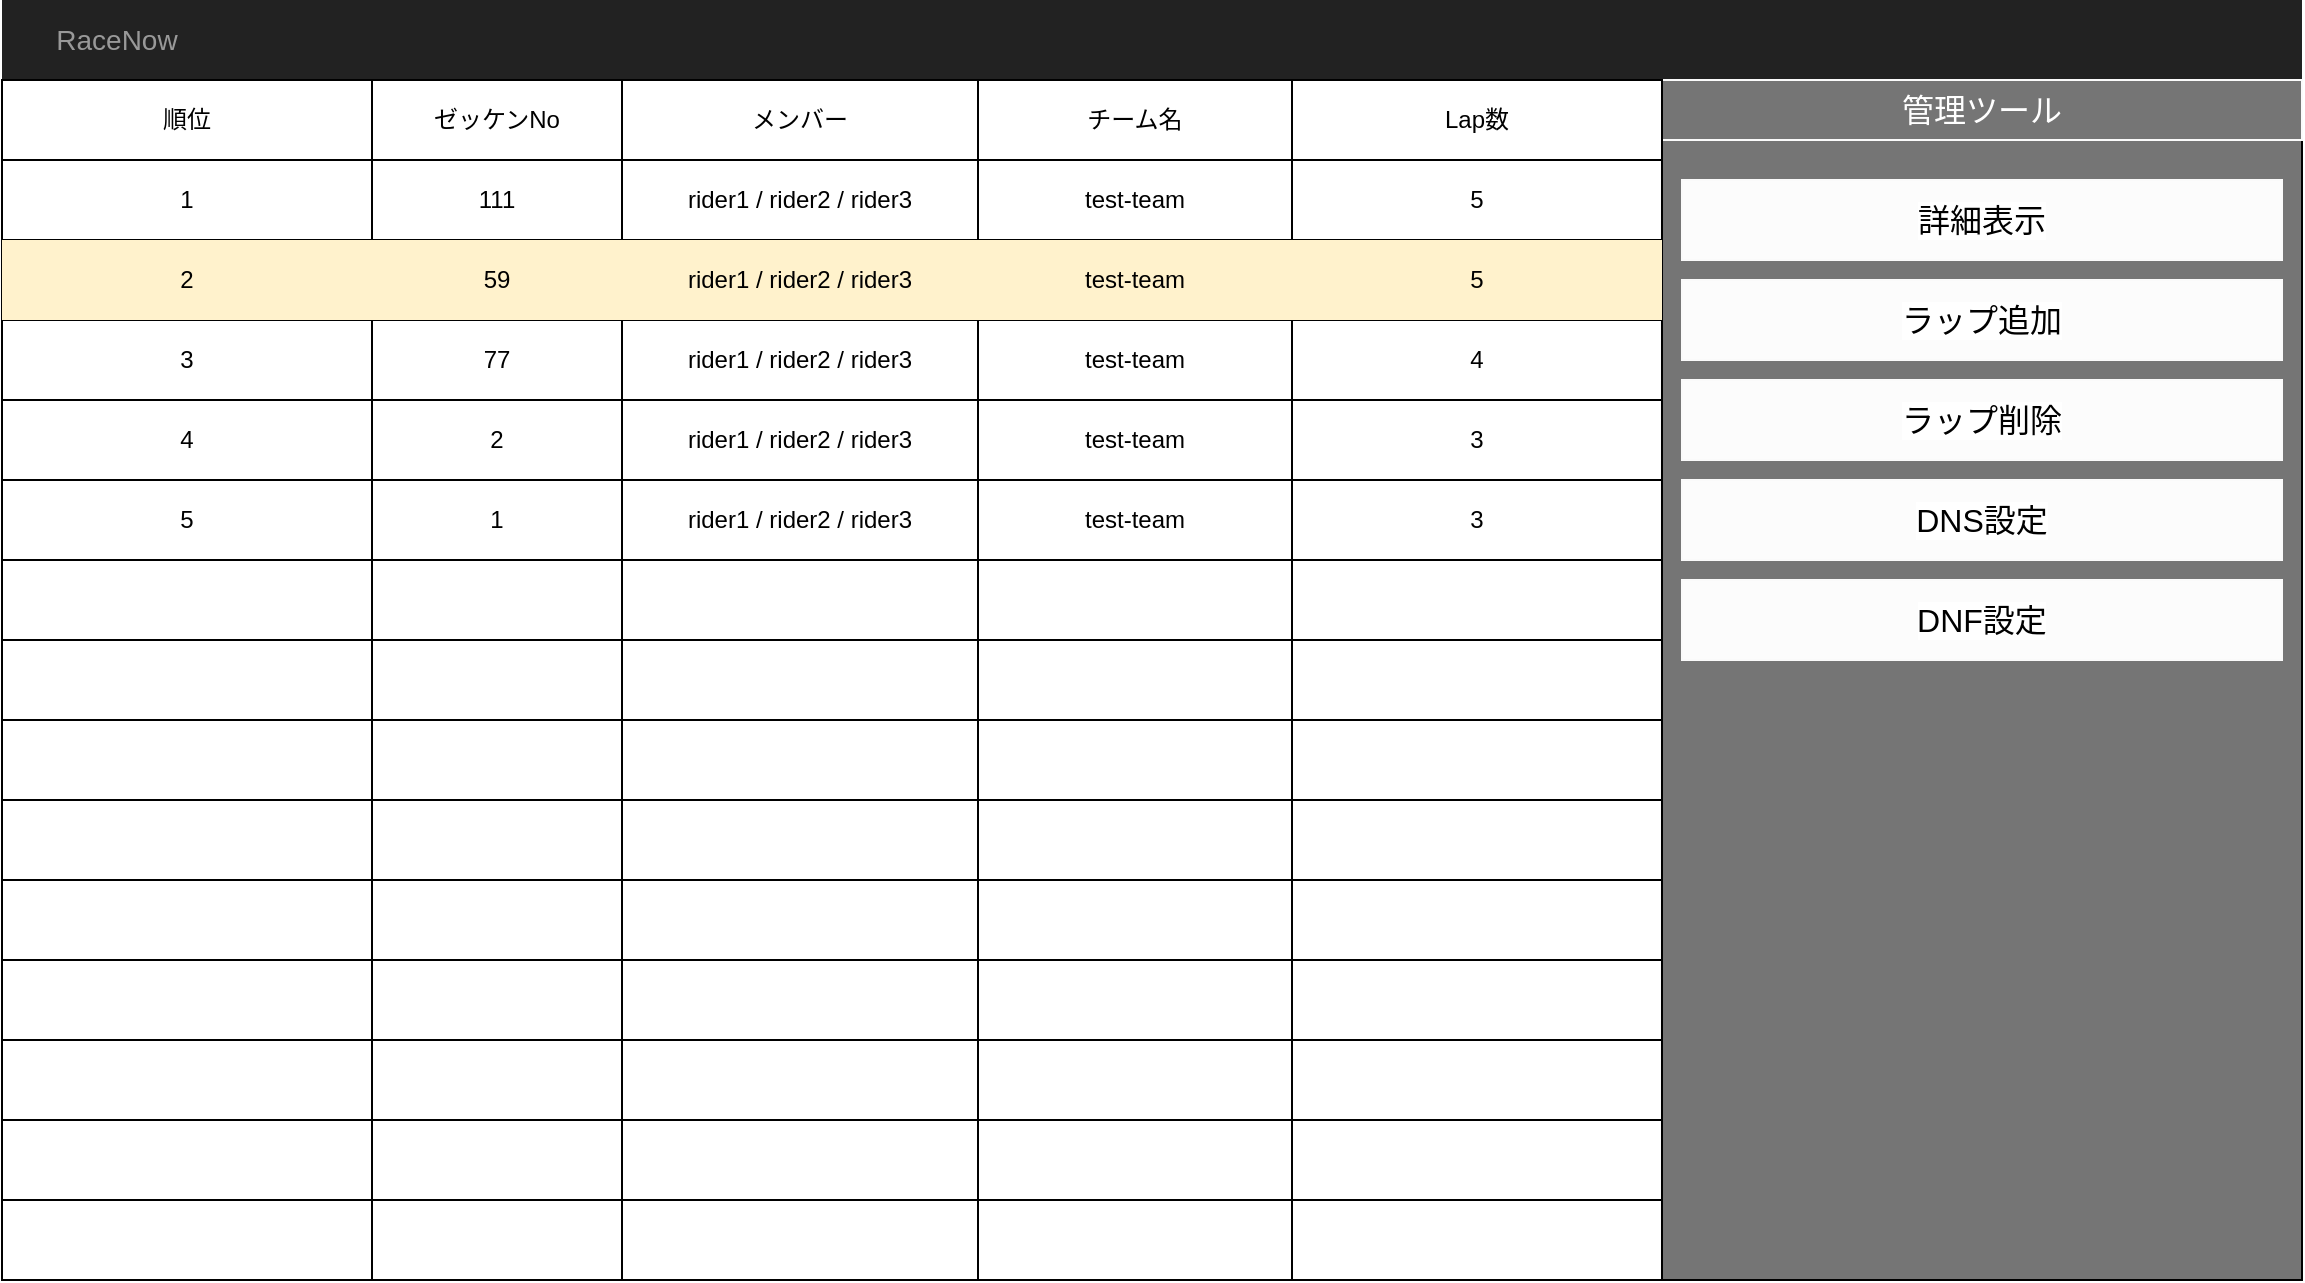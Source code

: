 <mxfile version="15.2.9" type="github">
  <diagram name="Page-1" id="c9db0220-8083-56f3-ca83-edcdcd058819">
    <mxGraphModel dx="1550" dy="835" grid="1" gridSize="10" guides="1" tooltips="1" connect="1" arrows="1" fold="1" page="1" pageScale="1.5" pageWidth="826" pageHeight="1169" background="#ffffff" math="0" shadow="0">
      <root>
        <mxCell id="0" style=";html=1;" />
        <mxCell id="1" style=";html=1;" parent="0" />
        <mxCell id="3d76a8aef4d5c911-1" value="" style="html=1;shadow=0;dashed=0;shape=mxgraph.bootstrap.rect;fillColor=#222222;strokeColor=none;whiteSpace=wrap;rounded=0;fontSize=12;fontColor=#000000;align=center;" parent="1" vertex="1">
          <mxGeometry x="40" y="70" width="1150" height="40" as="geometry" />
        </mxCell>
        <mxCell id="3d76a8aef4d5c911-2" value="RaceNow" style="html=1;shadow=0;dashed=0;fillColor=none;strokeColor=none;shape=mxgraph.bootstrap.rect;fontColor=#999999;fontSize=14;whiteSpace=wrap;" parent="3d76a8aef4d5c911-1" vertex="1">
          <mxGeometry width="115" height="40" as="geometry" />
        </mxCell>
        <mxCell id="-9qAd4NVjOr9Vn7USiCf-1" value="" style="rounded=0;whiteSpace=wrap;html=1;fillColor=#757575;" parent="1" vertex="1">
          <mxGeometry x="870" y="110" width="320" height="600" as="geometry" />
        </mxCell>
        <mxCell id="-9qAd4NVjOr9Vn7USiCf-78" value="管理ツール" style="text;html=1;strokeColor=#FAFAFA;fillColor=none;align=center;verticalAlign=middle;whiteSpace=wrap;rounded=0;fontColor=#FFFFFF;fontSize=16;" parent="1" vertex="1">
          <mxGeometry x="870" y="110" width="320" height="30" as="geometry" />
        </mxCell>
        <mxCell id="-9qAd4NVjOr9Vn7USiCf-80" value="ラップ追加" style="rounded=0;html=1;fontSize=16;fontColor=#000000;strokeColor=#FAFAFA;fillColor=#FCFCFC;labelBackgroundColor=default;labelBorderColor=none;whiteSpace=wrap;" parent="1" vertex="1">
          <mxGeometry x="880" y="210" width="300" height="40" as="geometry" />
        </mxCell>
        <mxCell id="-9qAd4NVjOr9Vn7USiCf-81" value="ラップ削除" style="rounded=0;html=1;fontSize=16;fontColor=#000000;strokeColor=#FAFAFA;fillColor=#FCFCFC;labelBackgroundColor=default;labelBorderColor=none;whiteSpace=wrap;" parent="1" vertex="1">
          <mxGeometry x="880" y="260" width="300" height="40" as="geometry" />
        </mxCell>
        <mxCell id="-9qAd4NVjOr9Vn7USiCf-82" value="DNS設定" style="rounded=0;html=1;fontSize=16;fontColor=#000000;strokeColor=#FAFAFA;fillColor=#FCFCFC;labelBackgroundColor=default;labelBorderColor=none;whiteSpace=wrap;" parent="1" vertex="1">
          <mxGeometry x="880" y="310" width="300" height="40" as="geometry" />
        </mxCell>
        <mxCell id="-9qAd4NVjOr9Vn7USiCf-83" value="DNF設定" style="rounded=0;html=1;fontSize=16;fontColor=#000000;strokeColor=#FAFAFA;fillColor=#FCFCFC;labelBackgroundColor=default;labelBorderColor=none;whiteSpace=wrap;" parent="1" vertex="1">
          <mxGeometry x="880" y="360" width="300" height="40" as="geometry" />
        </mxCell>
        <mxCell id="rDiQNOwTDoDNVO-HOI65-1" value="詳細表示" style="rounded=0;html=1;fontSize=16;fontColor=#000000;strokeColor=#FAFAFA;fillColor=#FCFCFC;labelBackgroundColor=default;labelBorderColor=none;whiteSpace=wrap;" vertex="1" parent="1">
          <mxGeometry x="880" y="160" width="300" height="40" as="geometry" />
        </mxCell>
        <mxCell id="-9qAd4NVjOr9Vn7USiCf-2" value="" style="shape=table;html=1;whiteSpace=wrap;startSize=0;container=1;collapsible=0;childLayout=tableLayout;" parent="1" vertex="1">
          <mxGeometry x="40" y="110" width="830" height="600" as="geometry" />
        </mxCell>
        <mxCell id="-9qAd4NVjOr9Vn7USiCf-3" value="" style="shape=partialRectangle;html=1;whiteSpace=wrap;collapsible=0;dropTarget=0;pointerEvents=0;fillColor=none;top=0;left=0;bottom=0;right=0;points=[[0,0.5],[1,0.5]];portConstraint=eastwest;" parent="-9qAd4NVjOr9Vn7USiCf-2" vertex="1">
          <mxGeometry width="830" height="40" as="geometry" />
        </mxCell>
        <mxCell id="rDiQNOwTDoDNVO-HOI65-7" value="順位" style="shape=partialRectangle;html=1;whiteSpace=wrap;connectable=0;fillColor=none;top=0;left=0;bottom=0;right=0;overflow=hidden;pointerEvents=1;" vertex="1" parent="-9qAd4NVjOr9Vn7USiCf-3">
          <mxGeometry width="185" height="40" as="geometry">
            <mxRectangle width="185" height="40" as="alternateBounds" />
          </mxGeometry>
        </mxCell>
        <mxCell id="rDiQNOwTDoDNVO-HOI65-23" value="ゼッケンNo" style="shape=partialRectangle;html=1;whiteSpace=wrap;connectable=0;fillColor=none;top=0;left=0;bottom=0;right=0;overflow=hidden;pointerEvents=1;" vertex="1" parent="-9qAd4NVjOr9Vn7USiCf-3">
          <mxGeometry x="185" width="125" height="40" as="geometry">
            <mxRectangle width="125" height="40" as="alternateBounds" />
          </mxGeometry>
        </mxCell>
        <mxCell id="-9qAd4NVjOr9Vn7USiCf-63" value="メンバー" style="shape=partialRectangle;html=1;whiteSpace=wrap;connectable=0;fillColor=none;top=0;left=0;bottom=0;right=0;overflow=hidden;pointerEvents=1;" parent="-9qAd4NVjOr9Vn7USiCf-3" vertex="1">
          <mxGeometry x="310" width="178" height="40" as="geometry">
            <mxRectangle width="178" height="40" as="alternateBounds" />
          </mxGeometry>
        </mxCell>
        <mxCell id="-9qAd4NVjOr9Vn7USiCf-5" value="チーム名" style="shape=partialRectangle;html=1;whiteSpace=wrap;connectable=0;fillColor=none;top=0;left=0;bottom=0;right=0;overflow=hidden;pointerEvents=1;" parent="-9qAd4NVjOr9Vn7USiCf-3" vertex="1">
          <mxGeometry x="488" width="157" height="40" as="geometry">
            <mxRectangle width="157" height="40" as="alternateBounds" />
          </mxGeometry>
        </mxCell>
        <mxCell id="-9qAd4NVjOr9Vn7USiCf-6" value="Lap数" style="shape=partialRectangle;html=1;whiteSpace=wrap;connectable=0;fillColor=none;top=0;left=0;bottom=0;right=0;overflow=hidden;pointerEvents=1;" parent="-9qAd4NVjOr9Vn7USiCf-3" vertex="1">
          <mxGeometry x="645" width="185" height="40" as="geometry">
            <mxRectangle width="185" height="40" as="alternateBounds" />
          </mxGeometry>
        </mxCell>
        <mxCell id="-9qAd4NVjOr9Vn7USiCf-7" value="" style="shape=partialRectangle;html=1;whiteSpace=wrap;collapsible=0;dropTarget=0;pointerEvents=0;fillColor=none;top=0;left=0;bottom=0;right=0;points=[[0,0.5],[1,0.5]];portConstraint=eastwest;" parent="-9qAd4NVjOr9Vn7USiCf-2" vertex="1">
          <mxGeometry y="40" width="830" height="40" as="geometry" />
        </mxCell>
        <mxCell id="-9qAd4NVjOr9Vn7USiCf-8" value="1" style="shape=partialRectangle;html=1;whiteSpace=wrap;connectable=0;fillColor=none;top=0;left=0;bottom=0;right=0;overflow=hidden;pointerEvents=1;" parent="-9qAd4NVjOr9Vn7USiCf-7" vertex="1">
          <mxGeometry width="185" height="40" as="geometry">
            <mxRectangle width="185" height="40" as="alternateBounds" />
          </mxGeometry>
        </mxCell>
        <mxCell id="rDiQNOwTDoDNVO-HOI65-24" value="111" style="shape=partialRectangle;html=1;whiteSpace=wrap;connectable=0;fillColor=none;top=0;left=0;bottom=0;right=0;overflow=hidden;pointerEvents=1;" vertex="1" parent="-9qAd4NVjOr9Vn7USiCf-7">
          <mxGeometry x="185" width="125" height="40" as="geometry">
            <mxRectangle width="125" height="40" as="alternateBounds" />
          </mxGeometry>
        </mxCell>
        <mxCell id="-9qAd4NVjOr9Vn7USiCf-9" value="rider1 / rider2 / rider3" style="shape=partialRectangle;html=1;whiteSpace=wrap;connectable=0;fillColor=none;top=0;left=0;bottom=0;right=0;overflow=hidden;pointerEvents=1;" parent="-9qAd4NVjOr9Vn7USiCf-7" vertex="1">
          <mxGeometry x="310" width="178" height="40" as="geometry">
            <mxRectangle width="178" height="40" as="alternateBounds" />
          </mxGeometry>
        </mxCell>
        <mxCell id="-9qAd4NVjOr9Vn7USiCf-10" value="test-team" style="shape=partialRectangle;html=1;whiteSpace=wrap;connectable=0;fillColor=none;top=0;left=0;bottom=0;right=0;overflow=hidden;pointerEvents=1;" parent="-9qAd4NVjOr9Vn7USiCf-7" vertex="1">
          <mxGeometry x="488" width="157" height="40" as="geometry">
            <mxRectangle width="157" height="40" as="alternateBounds" />
          </mxGeometry>
        </mxCell>
        <mxCell id="-9qAd4NVjOr9Vn7USiCf-64" value="5" style="shape=partialRectangle;html=1;whiteSpace=wrap;connectable=0;fillColor=none;top=0;left=0;bottom=0;right=0;overflow=hidden;pointerEvents=1;" parent="-9qAd4NVjOr9Vn7USiCf-7" vertex="1">
          <mxGeometry x="645" width="185" height="40" as="geometry">
            <mxRectangle width="185" height="40" as="alternateBounds" />
          </mxGeometry>
        </mxCell>
        <mxCell id="-9qAd4NVjOr9Vn7USiCf-59" style="shape=partialRectangle;html=1;whiteSpace=wrap;collapsible=0;dropTarget=0;pointerEvents=0;fillColor=none;top=0;left=0;bottom=0;right=0;points=[[0,0.5],[1,0.5]];portConstraint=eastwest;" parent="-9qAd4NVjOr9Vn7USiCf-2" vertex="1">
          <mxGeometry y="80" width="830" height="40" as="geometry" />
        </mxCell>
        <mxCell id="-9qAd4NVjOr9Vn7USiCf-60" value="2" style="shape=partialRectangle;html=1;whiteSpace=wrap;connectable=0;fillColor=#fff2cc;top=0;left=0;bottom=0;right=0;overflow=hidden;pointerEvents=1;strokeColor=#d6b656;" parent="-9qAd4NVjOr9Vn7USiCf-59" vertex="1">
          <mxGeometry width="185" height="40" as="geometry">
            <mxRectangle width="185" height="40" as="alternateBounds" />
          </mxGeometry>
        </mxCell>
        <mxCell id="rDiQNOwTDoDNVO-HOI65-25" value="59" style="shape=partialRectangle;html=1;whiteSpace=wrap;connectable=0;fillColor=#fff2cc;top=0;left=0;bottom=0;right=0;overflow=hidden;pointerEvents=1;strokeColor=#d6b656;" vertex="1" parent="-9qAd4NVjOr9Vn7USiCf-59">
          <mxGeometry x="185" width="125" height="40" as="geometry">
            <mxRectangle width="125" height="40" as="alternateBounds" />
          </mxGeometry>
        </mxCell>
        <mxCell id="-9qAd4NVjOr9Vn7USiCf-61" value="&lt;span&gt;rider1 / rider2 / rider3&lt;/span&gt;" style="shape=partialRectangle;html=1;whiteSpace=wrap;connectable=0;fillColor=#fff2cc;top=0;left=0;bottom=0;right=0;overflow=hidden;pointerEvents=1;strokeColor=#d6b656;" parent="-9qAd4NVjOr9Vn7USiCf-59" vertex="1">
          <mxGeometry x="310" width="178" height="40" as="geometry">
            <mxRectangle width="178" height="40" as="alternateBounds" />
          </mxGeometry>
        </mxCell>
        <mxCell id="-9qAd4NVjOr9Vn7USiCf-62" value="test-team" style="shape=partialRectangle;html=1;whiteSpace=wrap;connectable=0;fillColor=#fff2cc;top=0;left=0;bottom=0;right=0;overflow=hidden;pointerEvents=1;strokeColor=#d6b656;" parent="-9qAd4NVjOr9Vn7USiCf-59" vertex="1">
          <mxGeometry x="488" width="157" height="40" as="geometry">
            <mxRectangle width="157" height="40" as="alternateBounds" />
          </mxGeometry>
        </mxCell>
        <mxCell id="-9qAd4NVjOr9Vn7USiCf-65" value="5" style="shape=partialRectangle;html=1;whiteSpace=wrap;connectable=0;fillColor=#fff2cc;top=0;left=0;bottom=0;right=0;overflow=hidden;pointerEvents=1;strokeColor=#d6b656;" parent="-9qAd4NVjOr9Vn7USiCf-59" vertex="1">
          <mxGeometry x="645" width="185" height="40" as="geometry">
            <mxRectangle width="185" height="40" as="alternateBounds" />
          </mxGeometry>
        </mxCell>
        <mxCell id="-9qAd4NVjOr9Vn7USiCf-55" style="shape=partialRectangle;html=1;whiteSpace=wrap;collapsible=0;dropTarget=0;pointerEvents=0;fillColor=none;top=0;left=0;bottom=0;right=0;points=[[0,0.5],[1,0.5]];portConstraint=eastwest;" parent="-9qAd4NVjOr9Vn7USiCf-2" vertex="1">
          <mxGeometry y="120" width="830" height="40" as="geometry" />
        </mxCell>
        <mxCell id="-9qAd4NVjOr9Vn7USiCf-56" value="3" style="shape=partialRectangle;html=1;whiteSpace=wrap;connectable=0;fillColor=none;top=0;left=0;bottom=0;right=0;overflow=hidden;pointerEvents=1;" parent="-9qAd4NVjOr9Vn7USiCf-55" vertex="1">
          <mxGeometry width="185" height="40" as="geometry">
            <mxRectangle width="185" height="40" as="alternateBounds" />
          </mxGeometry>
        </mxCell>
        <mxCell id="rDiQNOwTDoDNVO-HOI65-26" value="77" style="shape=partialRectangle;html=1;whiteSpace=wrap;connectable=0;fillColor=none;top=0;left=0;bottom=0;right=0;overflow=hidden;pointerEvents=1;" vertex="1" parent="-9qAd4NVjOr9Vn7USiCf-55">
          <mxGeometry x="185" width="125" height="40" as="geometry">
            <mxRectangle width="125" height="40" as="alternateBounds" />
          </mxGeometry>
        </mxCell>
        <mxCell id="-9qAd4NVjOr9Vn7USiCf-57" value="&lt;span&gt;rider1 / rider2 / rider3&lt;/span&gt;" style="shape=partialRectangle;html=1;whiteSpace=wrap;connectable=0;fillColor=none;top=0;left=0;bottom=0;right=0;overflow=hidden;pointerEvents=1;" parent="-9qAd4NVjOr9Vn7USiCf-55" vertex="1">
          <mxGeometry x="310" width="178" height="40" as="geometry">
            <mxRectangle width="178" height="40" as="alternateBounds" />
          </mxGeometry>
        </mxCell>
        <mxCell id="-9qAd4NVjOr9Vn7USiCf-58" value="&lt;span&gt;test-team&lt;/span&gt;" style="shape=partialRectangle;html=1;whiteSpace=wrap;connectable=0;fillColor=none;top=0;left=0;bottom=0;right=0;overflow=hidden;pointerEvents=1;" parent="-9qAd4NVjOr9Vn7USiCf-55" vertex="1">
          <mxGeometry x="488" width="157" height="40" as="geometry">
            <mxRectangle width="157" height="40" as="alternateBounds" />
          </mxGeometry>
        </mxCell>
        <mxCell id="-9qAd4NVjOr9Vn7USiCf-66" value="4" style="shape=partialRectangle;html=1;whiteSpace=wrap;connectable=0;fillColor=none;top=0;left=0;bottom=0;right=0;overflow=hidden;pointerEvents=1;" parent="-9qAd4NVjOr9Vn7USiCf-55" vertex="1">
          <mxGeometry x="645" width="185" height="40" as="geometry">
            <mxRectangle width="185" height="40" as="alternateBounds" />
          </mxGeometry>
        </mxCell>
        <mxCell id="-9qAd4NVjOr9Vn7USiCf-51" style="shape=partialRectangle;html=1;whiteSpace=wrap;collapsible=0;dropTarget=0;pointerEvents=0;fillColor=none;top=0;left=0;bottom=0;right=0;points=[[0,0.5],[1,0.5]];portConstraint=eastwest;" parent="-9qAd4NVjOr9Vn7USiCf-2" vertex="1">
          <mxGeometry y="160" width="830" height="40" as="geometry" />
        </mxCell>
        <mxCell id="-9qAd4NVjOr9Vn7USiCf-52" value="4" style="shape=partialRectangle;html=1;whiteSpace=wrap;connectable=0;fillColor=none;top=0;left=0;bottom=0;right=0;overflow=hidden;pointerEvents=1;" parent="-9qAd4NVjOr9Vn7USiCf-51" vertex="1">
          <mxGeometry width="185" height="40" as="geometry">
            <mxRectangle width="185" height="40" as="alternateBounds" />
          </mxGeometry>
        </mxCell>
        <mxCell id="rDiQNOwTDoDNVO-HOI65-27" value="2" style="shape=partialRectangle;html=1;whiteSpace=wrap;connectable=0;fillColor=none;top=0;left=0;bottom=0;right=0;overflow=hidden;pointerEvents=1;" vertex="1" parent="-9qAd4NVjOr9Vn7USiCf-51">
          <mxGeometry x="185" width="125" height="40" as="geometry">
            <mxRectangle width="125" height="40" as="alternateBounds" />
          </mxGeometry>
        </mxCell>
        <mxCell id="-9qAd4NVjOr9Vn7USiCf-53" value="&lt;span&gt;rider1 / rider2 / rider3&lt;/span&gt;" style="shape=partialRectangle;html=1;whiteSpace=wrap;connectable=0;fillColor=none;top=0;left=0;bottom=0;right=0;overflow=hidden;pointerEvents=1;" parent="-9qAd4NVjOr9Vn7USiCf-51" vertex="1">
          <mxGeometry x="310" width="178" height="40" as="geometry">
            <mxRectangle width="178" height="40" as="alternateBounds" />
          </mxGeometry>
        </mxCell>
        <mxCell id="-9qAd4NVjOr9Vn7USiCf-54" value="&lt;span&gt;test-team&lt;/span&gt;" style="shape=partialRectangle;html=1;whiteSpace=wrap;connectable=0;fillColor=none;top=0;left=0;bottom=0;right=0;overflow=hidden;pointerEvents=1;" parent="-9qAd4NVjOr9Vn7USiCf-51" vertex="1">
          <mxGeometry x="488" width="157" height="40" as="geometry">
            <mxRectangle width="157" height="40" as="alternateBounds" />
          </mxGeometry>
        </mxCell>
        <mxCell id="-9qAd4NVjOr9Vn7USiCf-67" value="3" style="shape=partialRectangle;html=1;whiteSpace=wrap;connectable=0;fillColor=none;top=0;left=0;bottom=0;right=0;overflow=hidden;pointerEvents=1;" parent="-9qAd4NVjOr9Vn7USiCf-51" vertex="1">
          <mxGeometry x="645" width="185" height="40" as="geometry">
            <mxRectangle width="185" height="40" as="alternateBounds" />
          </mxGeometry>
        </mxCell>
        <mxCell id="-9qAd4NVjOr9Vn7USiCf-47" style="shape=partialRectangle;html=1;whiteSpace=wrap;collapsible=0;dropTarget=0;pointerEvents=0;fillColor=none;top=0;left=0;bottom=0;right=0;points=[[0,0.5],[1,0.5]];portConstraint=eastwest;" parent="-9qAd4NVjOr9Vn7USiCf-2" vertex="1">
          <mxGeometry y="200" width="830" height="40" as="geometry" />
        </mxCell>
        <mxCell id="-9qAd4NVjOr9Vn7USiCf-48" value="5" style="shape=partialRectangle;html=1;whiteSpace=wrap;connectable=0;fillColor=none;top=0;left=0;bottom=0;right=0;overflow=hidden;pointerEvents=1;" parent="-9qAd4NVjOr9Vn7USiCf-47" vertex="1">
          <mxGeometry width="185" height="40" as="geometry">
            <mxRectangle width="185" height="40" as="alternateBounds" />
          </mxGeometry>
        </mxCell>
        <mxCell id="rDiQNOwTDoDNVO-HOI65-28" value="1" style="shape=partialRectangle;html=1;whiteSpace=wrap;connectable=0;fillColor=none;top=0;left=0;bottom=0;right=0;overflow=hidden;pointerEvents=1;" vertex="1" parent="-9qAd4NVjOr9Vn7USiCf-47">
          <mxGeometry x="185" width="125" height="40" as="geometry">
            <mxRectangle width="125" height="40" as="alternateBounds" />
          </mxGeometry>
        </mxCell>
        <mxCell id="-9qAd4NVjOr9Vn7USiCf-49" value="&lt;span&gt;rider1 / rider2 / rider3&lt;/span&gt;" style="shape=partialRectangle;html=1;whiteSpace=wrap;connectable=0;fillColor=none;top=0;left=0;bottom=0;right=0;overflow=hidden;pointerEvents=1;" parent="-9qAd4NVjOr9Vn7USiCf-47" vertex="1">
          <mxGeometry x="310" width="178" height="40" as="geometry">
            <mxRectangle width="178" height="40" as="alternateBounds" />
          </mxGeometry>
        </mxCell>
        <mxCell id="-9qAd4NVjOr9Vn7USiCf-50" value="&lt;span&gt;test-team&lt;/span&gt;" style="shape=partialRectangle;html=1;whiteSpace=wrap;connectable=0;fillColor=none;top=0;left=0;bottom=0;right=0;overflow=hidden;pointerEvents=1;" parent="-9qAd4NVjOr9Vn7USiCf-47" vertex="1">
          <mxGeometry x="488" width="157" height="40" as="geometry">
            <mxRectangle width="157" height="40" as="alternateBounds" />
          </mxGeometry>
        </mxCell>
        <mxCell id="-9qAd4NVjOr9Vn7USiCf-68" value="3" style="shape=partialRectangle;html=1;whiteSpace=wrap;connectable=0;fillColor=none;top=0;left=0;bottom=0;right=0;overflow=hidden;pointerEvents=1;" parent="-9qAd4NVjOr9Vn7USiCf-47" vertex="1">
          <mxGeometry x="645" width="185" height="40" as="geometry">
            <mxRectangle width="185" height="40" as="alternateBounds" />
          </mxGeometry>
        </mxCell>
        <mxCell id="-9qAd4NVjOr9Vn7USiCf-43" style="shape=partialRectangle;html=1;whiteSpace=wrap;collapsible=0;dropTarget=0;pointerEvents=0;fillColor=none;top=0;left=0;bottom=0;right=0;points=[[0,0.5],[1,0.5]];portConstraint=eastwest;" parent="-9qAd4NVjOr9Vn7USiCf-2" vertex="1">
          <mxGeometry y="240" width="830" height="40" as="geometry" />
        </mxCell>
        <mxCell id="-9qAd4NVjOr9Vn7USiCf-44" style="shape=partialRectangle;html=1;whiteSpace=wrap;connectable=0;fillColor=none;top=0;left=0;bottom=0;right=0;overflow=hidden;pointerEvents=1;" parent="-9qAd4NVjOr9Vn7USiCf-43" vertex="1">
          <mxGeometry width="185" height="40" as="geometry">
            <mxRectangle width="185" height="40" as="alternateBounds" />
          </mxGeometry>
        </mxCell>
        <mxCell id="rDiQNOwTDoDNVO-HOI65-29" style="shape=partialRectangle;html=1;whiteSpace=wrap;connectable=0;fillColor=none;top=0;left=0;bottom=0;right=0;overflow=hidden;pointerEvents=1;" vertex="1" parent="-9qAd4NVjOr9Vn7USiCf-43">
          <mxGeometry x="185" width="125" height="40" as="geometry">
            <mxRectangle width="125" height="40" as="alternateBounds" />
          </mxGeometry>
        </mxCell>
        <mxCell id="-9qAd4NVjOr9Vn7USiCf-45" style="shape=partialRectangle;html=1;whiteSpace=wrap;connectable=0;fillColor=none;top=0;left=0;bottom=0;right=0;overflow=hidden;pointerEvents=1;" parent="-9qAd4NVjOr9Vn7USiCf-43" vertex="1">
          <mxGeometry x="310" width="178" height="40" as="geometry">
            <mxRectangle width="178" height="40" as="alternateBounds" />
          </mxGeometry>
        </mxCell>
        <mxCell id="-9qAd4NVjOr9Vn7USiCf-46" style="shape=partialRectangle;html=1;whiteSpace=wrap;connectable=0;fillColor=none;top=0;left=0;bottom=0;right=0;overflow=hidden;pointerEvents=1;" parent="-9qAd4NVjOr9Vn7USiCf-43" vertex="1">
          <mxGeometry x="488" width="157" height="40" as="geometry">
            <mxRectangle width="157" height="40" as="alternateBounds" />
          </mxGeometry>
        </mxCell>
        <mxCell id="-9qAd4NVjOr9Vn7USiCf-69" style="shape=partialRectangle;html=1;whiteSpace=wrap;connectable=0;fillColor=none;top=0;left=0;bottom=0;right=0;overflow=hidden;pointerEvents=1;" parent="-9qAd4NVjOr9Vn7USiCf-43" vertex="1">
          <mxGeometry x="645" width="185" height="40" as="geometry">
            <mxRectangle width="185" height="40" as="alternateBounds" />
          </mxGeometry>
        </mxCell>
        <mxCell id="-9qAd4NVjOr9Vn7USiCf-39" style="shape=partialRectangle;html=1;whiteSpace=wrap;collapsible=0;dropTarget=0;pointerEvents=0;fillColor=none;top=0;left=0;bottom=0;right=0;points=[[0,0.5],[1,0.5]];portConstraint=eastwest;" parent="-9qAd4NVjOr9Vn7USiCf-2" vertex="1">
          <mxGeometry y="280" width="830" height="40" as="geometry" />
        </mxCell>
        <mxCell id="-9qAd4NVjOr9Vn7USiCf-40" style="shape=partialRectangle;html=1;whiteSpace=wrap;connectable=0;fillColor=none;top=0;left=0;bottom=0;right=0;overflow=hidden;pointerEvents=1;" parent="-9qAd4NVjOr9Vn7USiCf-39" vertex="1">
          <mxGeometry width="185" height="40" as="geometry">
            <mxRectangle width="185" height="40" as="alternateBounds" />
          </mxGeometry>
        </mxCell>
        <mxCell id="rDiQNOwTDoDNVO-HOI65-30" style="shape=partialRectangle;html=1;whiteSpace=wrap;connectable=0;fillColor=none;top=0;left=0;bottom=0;right=0;overflow=hidden;pointerEvents=1;" vertex="1" parent="-9qAd4NVjOr9Vn7USiCf-39">
          <mxGeometry x="185" width="125" height="40" as="geometry">
            <mxRectangle width="125" height="40" as="alternateBounds" />
          </mxGeometry>
        </mxCell>
        <mxCell id="-9qAd4NVjOr9Vn7USiCf-41" style="shape=partialRectangle;html=1;whiteSpace=wrap;connectable=0;fillColor=none;top=0;left=0;bottom=0;right=0;overflow=hidden;pointerEvents=1;" parent="-9qAd4NVjOr9Vn7USiCf-39" vertex="1">
          <mxGeometry x="310" width="178" height="40" as="geometry">
            <mxRectangle width="178" height="40" as="alternateBounds" />
          </mxGeometry>
        </mxCell>
        <mxCell id="-9qAd4NVjOr9Vn7USiCf-42" style="shape=partialRectangle;html=1;whiteSpace=wrap;connectable=0;fillColor=none;top=0;left=0;bottom=0;right=0;overflow=hidden;pointerEvents=1;" parent="-9qAd4NVjOr9Vn7USiCf-39" vertex="1">
          <mxGeometry x="488" width="157" height="40" as="geometry">
            <mxRectangle width="157" height="40" as="alternateBounds" />
          </mxGeometry>
        </mxCell>
        <mxCell id="-9qAd4NVjOr9Vn7USiCf-70" style="shape=partialRectangle;html=1;whiteSpace=wrap;connectable=0;fillColor=none;top=0;left=0;bottom=0;right=0;overflow=hidden;pointerEvents=1;" parent="-9qAd4NVjOr9Vn7USiCf-39" vertex="1">
          <mxGeometry x="645" width="185" height="40" as="geometry">
            <mxRectangle width="185" height="40" as="alternateBounds" />
          </mxGeometry>
        </mxCell>
        <mxCell id="-9qAd4NVjOr9Vn7USiCf-35" style="shape=partialRectangle;html=1;whiteSpace=wrap;collapsible=0;dropTarget=0;pointerEvents=0;fillColor=none;top=0;left=0;bottom=0;right=0;points=[[0,0.5],[1,0.5]];portConstraint=eastwest;" parent="-9qAd4NVjOr9Vn7USiCf-2" vertex="1">
          <mxGeometry y="320" width="830" height="40" as="geometry" />
        </mxCell>
        <mxCell id="-9qAd4NVjOr9Vn7USiCf-36" style="shape=partialRectangle;html=1;whiteSpace=wrap;connectable=0;fillColor=none;top=0;left=0;bottom=0;right=0;overflow=hidden;pointerEvents=1;" parent="-9qAd4NVjOr9Vn7USiCf-35" vertex="1">
          <mxGeometry width="185" height="40" as="geometry">
            <mxRectangle width="185" height="40" as="alternateBounds" />
          </mxGeometry>
        </mxCell>
        <mxCell id="rDiQNOwTDoDNVO-HOI65-31" style="shape=partialRectangle;html=1;whiteSpace=wrap;connectable=0;fillColor=none;top=0;left=0;bottom=0;right=0;overflow=hidden;pointerEvents=1;" vertex="1" parent="-9qAd4NVjOr9Vn7USiCf-35">
          <mxGeometry x="185" width="125" height="40" as="geometry">
            <mxRectangle width="125" height="40" as="alternateBounds" />
          </mxGeometry>
        </mxCell>
        <mxCell id="-9qAd4NVjOr9Vn7USiCf-37" style="shape=partialRectangle;html=1;whiteSpace=wrap;connectable=0;fillColor=none;top=0;left=0;bottom=0;right=0;overflow=hidden;pointerEvents=1;" parent="-9qAd4NVjOr9Vn7USiCf-35" vertex="1">
          <mxGeometry x="310" width="178" height="40" as="geometry">
            <mxRectangle width="178" height="40" as="alternateBounds" />
          </mxGeometry>
        </mxCell>
        <mxCell id="rDiQNOwTDoDNVO-HOI65-15" style="shape=partialRectangle;html=1;whiteSpace=wrap;connectable=0;fillColor=none;top=0;left=0;bottom=0;right=0;overflow=hidden;pointerEvents=1;" vertex="1" parent="-9qAd4NVjOr9Vn7USiCf-35">
          <mxGeometry x="488" width="157" height="40" as="geometry">
            <mxRectangle width="157" height="40" as="alternateBounds" />
          </mxGeometry>
        </mxCell>
        <mxCell id="-9qAd4NVjOr9Vn7USiCf-38" style="shape=partialRectangle;html=1;whiteSpace=wrap;connectable=0;fillColor=none;top=0;left=0;bottom=0;right=0;overflow=hidden;pointerEvents=1;" parent="-9qAd4NVjOr9Vn7USiCf-35" vertex="1">
          <mxGeometry x="645" width="185" height="40" as="geometry">
            <mxRectangle width="185" height="40" as="alternateBounds" />
          </mxGeometry>
        </mxCell>
        <mxCell id="-9qAd4NVjOr9Vn7USiCf-31" style="shape=partialRectangle;html=1;whiteSpace=wrap;collapsible=0;dropTarget=0;pointerEvents=0;fillColor=none;top=0;left=0;bottom=0;right=0;points=[[0,0.5],[1,0.5]];portConstraint=eastwest;" parent="-9qAd4NVjOr9Vn7USiCf-2" vertex="1">
          <mxGeometry y="360" width="830" height="40" as="geometry" />
        </mxCell>
        <mxCell id="-9qAd4NVjOr9Vn7USiCf-32" style="shape=partialRectangle;html=1;whiteSpace=wrap;connectable=0;fillColor=none;top=0;left=0;bottom=0;right=0;overflow=hidden;pointerEvents=1;" parent="-9qAd4NVjOr9Vn7USiCf-31" vertex="1">
          <mxGeometry width="185" height="40" as="geometry">
            <mxRectangle width="185" height="40" as="alternateBounds" />
          </mxGeometry>
        </mxCell>
        <mxCell id="rDiQNOwTDoDNVO-HOI65-32" style="shape=partialRectangle;html=1;whiteSpace=wrap;connectable=0;fillColor=none;top=0;left=0;bottom=0;right=0;overflow=hidden;pointerEvents=1;" vertex="1" parent="-9qAd4NVjOr9Vn7USiCf-31">
          <mxGeometry x="185" width="125" height="40" as="geometry">
            <mxRectangle width="125" height="40" as="alternateBounds" />
          </mxGeometry>
        </mxCell>
        <mxCell id="-9qAd4NVjOr9Vn7USiCf-33" style="shape=partialRectangle;html=1;whiteSpace=wrap;connectable=0;fillColor=none;top=0;left=0;bottom=0;right=0;overflow=hidden;pointerEvents=1;" parent="-9qAd4NVjOr9Vn7USiCf-31" vertex="1">
          <mxGeometry x="310" width="178" height="40" as="geometry">
            <mxRectangle width="178" height="40" as="alternateBounds" />
          </mxGeometry>
        </mxCell>
        <mxCell id="-9qAd4NVjOr9Vn7USiCf-34" style="shape=partialRectangle;html=1;whiteSpace=wrap;connectable=0;fillColor=none;top=0;left=0;bottom=0;right=0;overflow=hidden;pointerEvents=1;" parent="-9qAd4NVjOr9Vn7USiCf-31" vertex="1">
          <mxGeometry x="488" width="157" height="40" as="geometry">
            <mxRectangle width="157" height="40" as="alternateBounds" />
          </mxGeometry>
        </mxCell>
        <mxCell id="-9qAd4NVjOr9Vn7USiCf-72" style="shape=partialRectangle;html=1;whiteSpace=wrap;connectable=0;fillColor=none;top=0;left=0;bottom=0;right=0;overflow=hidden;pointerEvents=1;" parent="-9qAd4NVjOr9Vn7USiCf-31" vertex="1">
          <mxGeometry x="645" width="185" height="40" as="geometry">
            <mxRectangle width="185" height="40" as="alternateBounds" />
          </mxGeometry>
        </mxCell>
        <mxCell id="-9qAd4NVjOr9Vn7USiCf-27" style="shape=partialRectangle;html=1;whiteSpace=wrap;collapsible=0;dropTarget=0;pointerEvents=0;fillColor=none;top=0;left=0;bottom=0;right=0;points=[[0,0.5],[1,0.5]];portConstraint=eastwest;" parent="-9qAd4NVjOr9Vn7USiCf-2" vertex="1">
          <mxGeometry y="400" width="830" height="40" as="geometry" />
        </mxCell>
        <mxCell id="-9qAd4NVjOr9Vn7USiCf-28" style="shape=partialRectangle;html=1;whiteSpace=wrap;connectable=0;fillColor=none;top=0;left=0;bottom=0;right=0;overflow=hidden;pointerEvents=1;" parent="-9qAd4NVjOr9Vn7USiCf-27" vertex="1">
          <mxGeometry width="185" height="40" as="geometry">
            <mxRectangle width="185" height="40" as="alternateBounds" />
          </mxGeometry>
        </mxCell>
        <mxCell id="rDiQNOwTDoDNVO-HOI65-33" style="shape=partialRectangle;html=1;whiteSpace=wrap;connectable=0;fillColor=none;top=0;left=0;bottom=0;right=0;overflow=hidden;pointerEvents=1;" vertex="1" parent="-9qAd4NVjOr9Vn7USiCf-27">
          <mxGeometry x="185" width="125" height="40" as="geometry">
            <mxRectangle width="125" height="40" as="alternateBounds" />
          </mxGeometry>
        </mxCell>
        <mxCell id="-9qAd4NVjOr9Vn7USiCf-29" style="shape=partialRectangle;html=1;whiteSpace=wrap;connectable=0;fillColor=none;top=0;left=0;bottom=0;right=0;overflow=hidden;pointerEvents=1;" parent="-9qAd4NVjOr9Vn7USiCf-27" vertex="1">
          <mxGeometry x="310" width="178" height="40" as="geometry">
            <mxRectangle width="178" height="40" as="alternateBounds" />
          </mxGeometry>
        </mxCell>
        <mxCell id="-9qAd4NVjOr9Vn7USiCf-30" style="shape=partialRectangle;html=1;whiteSpace=wrap;connectable=0;fillColor=none;top=0;left=0;bottom=0;right=0;overflow=hidden;pointerEvents=1;" parent="-9qAd4NVjOr9Vn7USiCf-27" vertex="1">
          <mxGeometry x="488" width="157" height="40" as="geometry">
            <mxRectangle width="157" height="40" as="alternateBounds" />
          </mxGeometry>
        </mxCell>
        <mxCell id="-9qAd4NVjOr9Vn7USiCf-73" style="shape=partialRectangle;html=1;whiteSpace=wrap;connectable=0;fillColor=none;top=0;left=0;bottom=0;right=0;overflow=hidden;pointerEvents=1;" parent="-9qAd4NVjOr9Vn7USiCf-27" vertex="1">
          <mxGeometry x="645" width="185" height="40" as="geometry">
            <mxRectangle width="185" height="40" as="alternateBounds" />
          </mxGeometry>
        </mxCell>
        <mxCell id="-9qAd4NVjOr9Vn7USiCf-23" style="shape=partialRectangle;html=1;whiteSpace=wrap;collapsible=0;dropTarget=0;pointerEvents=0;fillColor=none;top=0;left=0;bottom=0;right=0;points=[[0,0.5],[1,0.5]];portConstraint=eastwest;" parent="-9qAd4NVjOr9Vn7USiCf-2" vertex="1">
          <mxGeometry y="440" width="830" height="40" as="geometry" />
        </mxCell>
        <mxCell id="-9qAd4NVjOr9Vn7USiCf-24" style="shape=partialRectangle;html=1;whiteSpace=wrap;connectable=0;fillColor=none;top=0;left=0;bottom=0;right=0;overflow=hidden;pointerEvents=1;" parent="-9qAd4NVjOr9Vn7USiCf-23" vertex="1">
          <mxGeometry width="185" height="40" as="geometry">
            <mxRectangle width="185" height="40" as="alternateBounds" />
          </mxGeometry>
        </mxCell>
        <mxCell id="rDiQNOwTDoDNVO-HOI65-34" style="shape=partialRectangle;html=1;whiteSpace=wrap;connectable=0;fillColor=none;top=0;left=0;bottom=0;right=0;overflow=hidden;pointerEvents=1;" vertex="1" parent="-9qAd4NVjOr9Vn7USiCf-23">
          <mxGeometry x="185" width="125" height="40" as="geometry">
            <mxRectangle width="125" height="40" as="alternateBounds" />
          </mxGeometry>
        </mxCell>
        <mxCell id="-9qAd4NVjOr9Vn7USiCf-25" style="shape=partialRectangle;html=1;whiteSpace=wrap;connectable=0;fillColor=none;top=0;left=0;bottom=0;right=0;overflow=hidden;pointerEvents=1;" parent="-9qAd4NVjOr9Vn7USiCf-23" vertex="1">
          <mxGeometry x="310" width="178" height="40" as="geometry">
            <mxRectangle width="178" height="40" as="alternateBounds" />
          </mxGeometry>
        </mxCell>
        <mxCell id="-9qAd4NVjOr9Vn7USiCf-26" style="shape=partialRectangle;html=1;whiteSpace=wrap;connectable=0;fillColor=none;top=0;left=0;bottom=0;right=0;overflow=hidden;pointerEvents=1;" parent="-9qAd4NVjOr9Vn7USiCf-23" vertex="1">
          <mxGeometry x="488" width="157" height="40" as="geometry">
            <mxRectangle width="157" height="40" as="alternateBounds" />
          </mxGeometry>
        </mxCell>
        <mxCell id="-9qAd4NVjOr9Vn7USiCf-74" style="shape=partialRectangle;html=1;whiteSpace=wrap;connectable=0;fillColor=none;top=0;left=0;bottom=0;right=0;overflow=hidden;pointerEvents=1;" parent="-9qAd4NVjOr9Vn7USiCf-23" vertex="1">
          <mxGeometry x="645" width="185" height="40" as="geometry">
            <mxRectangle width="185" height="40" as="alternateBounds" />
          </mxGeometry>
        </mxCell>
        <mxCell id="-9qAd4NVjOr9Vn7USiCf-19" style="shape=partialRectangle;html=1;whiteSpace=wrap;collapsible=0;dropTarget=0;pointerEvents=0;fillColor=none;top=0;left=0;bottom=0;right=0;points=[[0,0.5],[1,0.5]];portConstraint=eastwest;" parent="-9qAd4NVjOr9Vn7USiCf-2" vertex="1">
          <mxGeometry y="480" width="830" height="40" as="geometry" />
        </mxCell>
        <mxCell id="-9qAd4NVjOr9Vn7USiCf-20" style="shape=partialRectangle;html=1;whiteSpace=wrap;connectable=0;fillColor=none;top=0;left=0;bottom=0;right=0;overflow=hidden;pointerEvents=1;" parent="-9qAd4NVjOr9Vn7USiCf-19" vertex="1">
          <mxGeometry width="185" height="40" as="geometry">
            <mxRectangle width="185" height="40" as="alternateBounds" />
          </mxGeometry>
        </mxCell>
        <mxCell id="rDiQNOwTDoDNVO-HOI65-35" style="shape=partialRectangle;html=1;whiteSpace=wrap;connectable=0;fillColor=none;top=0;left=0;bottom=0;right=0;overflow=hidden;pointerEvents=1;" vertex="1" parent="-9qAd4NVjOr9Vn7USiCf-19">
          <mxGeometry x="185" width="125" height="40" as="geometry">
            <mxRectangle width="125" height="40" as="alternateBounds" />
          </mxGeometry>
        </mxCell>
        <mxCell id="-9qAd4NVjOr9Vn7USiCf-21" style="shape=partialRectangle;html=1;whiteSpace=wrap;connectable=0;fillColor=none;top=0;left=0;bottom=0;right=0;overflow=hidden;pointerEvents=1;" parent="-9qAd4NVjOr9Vn7USiCf-19" vertex="1">
          <mxGeometry x="310" width="178" height="40" as="geometry">
            <mxRectangle width="178" height="40" as="alternateBounds" />
          </mxGeometry>
        </mxCell>
        <mxCell id="-9qAd4NVjOr9Vn7USiCf-22" style="shape=partialRectangle;html=1;whiteSpace=wrap;connectable=0;fillColor=none;top=0;left=0;bottom=0;right=0;overflow=hidden;pointerEvents=1;" parent="-9qAd4NVjOr9Vn7USiCf-19" vertex="1">
          <mxGeometry x="488" width="157" height="40" as="geometry">
            <mxRectangle width="157" height="40" as="alternateBounds" />
          </mxGeometry>
        </mxCell>
        <mxCell id="-9qAd4NVjOr9Vn7USiCf-75" style="shape=partialRectangle;html=1;whiteSpace=wrap;connectable=0;fillColor=none;top=0;left=0;bottom=0;right=0;overflow=hidden;pointerEvents=1;" parent="-9qAd4NVjOr9Vn7USiCf-19" vertex="1">
          <mxGeometry x="645" width="185" height="40" as="geometry">
            <mxRectangle width="185" height="40" as="alternateBounds" />
          </mxGeometry>
        </mxCell>
        <mxCell id="-9qAd4NVjOr9Vn7USiCf-15" style="shape=partialRectangle;html=1;whiteSpace=wrap;collapsible=0;dropTarget=0;pointerEvents=0;fillColor=none;top=0;left=0;bottom=0;right=0;points=[[0,0.5],[1,0.5]];portConstraint=eastwest;" parent="-9qAd4NVjOr9Vn7USiCf-2" vertex="1">
          <mxGeometry y="520" width="830" height="40" as="geometry" />
        </mxCell>
        <mxCell id="-9qAd4NVjOr9Vn7USiCf-16" style="shape=partialRectangle;html=1;whiteSpace=wrap;connectable=0;fillColor=none;top=0;left=0;bottom=0;right=0;overflow=hidden;pointerEvents=1;" parent="-9qAd4NVjOr9Vn7USiCf-15" vertex="1">
          <mxGeometry width="185" height="40" as="geometry">
            <mxRectangle width="185" height="40" as="alternateBounds" />
          </mxGeometry>
        </mxCell>
        <mxCell id="rDiQNOwTDoDNVO-HOI65-36" style="shape=partialRectangle;html=1;whiteSpace=wrap;connectable=0;fillColor=none;top=0;left=0;bottom=0;right=0;overflow=hidden;pointerEvents=1;" vertex="1" parent="-9qAd4NVjOr9Vn7USiCf-15">
          <mxGeometry x="185" width="125" height="40" as="geometry">
            <mxRectangle width="125" height="40" as="alternateBounds" />
          </mxGeometry>
        </mxCell>
        <mxCell id="-9qAd4NVjOr9Vn7USiCf-17" style="shape=partialRectangle;html=1;whiteSpace=wrap;connectable=0;fillColor=none;top=0;left=0;bottom=0;right=0;overflow=hidden;pointerEvents=1;" parent="-9qAd4NVjOr9Vn7USiCf-15" vertex="1">
          <mxGeometry x="310" width="178" height="40" as="geometry">
            <mxRectangle width="178" height="40" as="alternateBounds" />
          </mxGeometry>
        </mxCell>
        <mxCell id="-9qAd4NVjOr9Vn7USiCf-18" style="shape=partialRectangle;html=1;whiteSpace=wrap;connectable=0;fillColor=none;top=0;left=0;bottom=0;right=0;overflow=hidden;pointerEvents=1;" parent="-9qAd4NVjOr9Vn7USiCf-15" vertex="1">
          <mxGeometry x="488" width="157" height="40" as="geometry">
            <mxRectangle width="157" height="40" as="alternateBounds" />
          </mxGeometry>
        </mxCell>
        <mxCell id="-9qAd4NVjOr9Vn7USiCf-76" style="shape=partialRectangle;html=1;whiteSpace=wrap;connectable=0;fillColor=none;top=0;left=0;bottom=0;right=0;overflow=hidden;pointerEvents=1;" parent="-9qAd4NVjOr9Vn7USiCf-15" vertex="1">
          <mxGeometry x="645" width="185" height="40" as="geometry">
            <mxRectangle width="185" height="40" as="alternateBounds" />
          </mxGeometry>
        </mxCell>
        <mxCell id="rDiQNOwTDoDNVO-HOI65-2" style="shape=partialRectangle;html=1;whiteSpace=wrap;collapsible=0;dropTarget=0;pointerEvents=0;fillColor=none;top=0;left=0;bottom=0;right=0;points=[[0,0.5],[1,0.5]];portConstraint=eastwest;" vertex="1" parent="-9qAd4NVjOr9Vn7USiCf-2">
          <mxGeometry y="560" width="830" height="40" as="geometry" />
        </mxCell>
        <mxCell id="rDiQNOwTDoDNVO-HOI65-3" style="shape=partialRectangle;html=1;whiteSpace=wrap;connectable=0;fillColor=none;top=0;left=0;bottom=0;right=0;overflow=hidden;pointerEvents=1;" vertex="1" parent="rDiQNOwTDoDNVO-HOI65-2">
          <mxGeometry width="185" height="40" as="geometry">
            <mxRectangle width="185" height="40" as="alternateBounds" />
          </mxGeometry>
        </mxCell>
        <mxCell id="rDiQNOwTDoDNVO-HOI65-38" style="shape=partialRectangle;html=1;whiteSpace=wrap;connectable=0;fillColor=none;top=0;left=0;bottom=0;right=0;overflow=hidden;pointerEvents=1;" vertex="1" parent="rDiQNOwTDoDNVO-HOI65-2">
          <mxGeometry x="185" width="125" height="40" as="geometry">
            <mxRectangle width="125" height="40" as="alternateBounds" />
          </mxGeometry>
        </mxCell>
        <mxCell id="rDiQNOwTDoDNVO-HOI65-4" style="shape=partialRectangle;html=1;whiteSpace=wrap;connectable=0;fillColor=none;top=0;left=0;bottom=0;right=0;overflow=hidden;pointerEvents=1;" vertex="1" parent="rDiQNOwTDoDNVO-HOI65-2">
          <mxGeometry x="310" width="178" height="40" as="geometry">
            <mxRectangle width="178" height="40" as="alternateBounds" />
          </mxGeometry>
        </mxCell>
        <mxCell id="rDiQNOwTDoDNVO-HOI65-5" style="shape=partialRectangle;html=1;whiteSpace=wrap;connectable=0;fillColor=none;top=0;left=0;bottom=0;right=0;overflow=hidden;pointerEvents=1;" vertex="1" parent="rDiQNOwTDoDNVO-HOI65-2">
          <mxGeometry x="488" width="157" height="40" as="geometry">
            <mxRectangle width="157" height="40" as="alternateBounds" />
          </mxGeometry>
        </mxCell>
        <mxCell id="rDiQNOwTDoDNVO-HOI65-6" style="shape=partialRectangle;html=1;whiteSpace=wrap;connectable=0;fillColor=none;top=0;left=0;bottom=0;right=0;overflow=hidden;pointerEvents=1;" vertex="1" parent="rDiQNOwTDoDNVO-HOI65-2">
          <mxGeometry x="645" width="185" height="40" as="geometry">
            <mxRectangle width="185" height="40" as="alternateBounds" />
          </mxGeometry>
        </mxCell>
      </root>
    </mxGraphModel>
  </diagram>
</mxfile>
